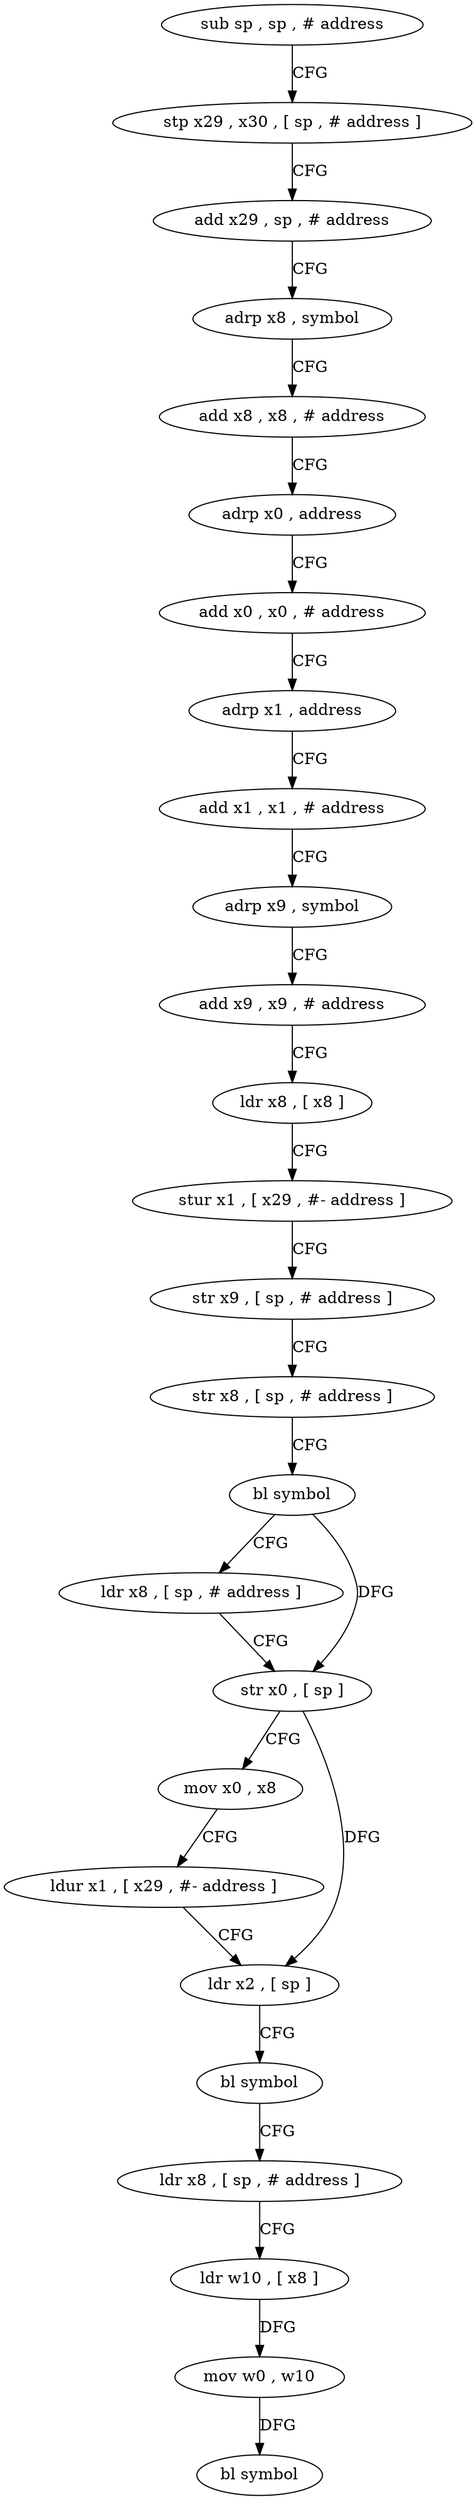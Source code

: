 digraph "func" {
"4309476" [label = "sub sp , sp , # address" ]
"4309480" [label = "stp x29 , x30 , [ sp , # address ]" ]
"4309484" [label = "add x29 , sp , # address" ]
"4309488" [label = "adrp x8 , symbol" ]
"4309492" [label = "add x8 , x8 , # address" ]
"4309496" [label = "adrp x0 , address" ]
"4309500" [label = "add x0 , x0 , # address" ]
"4309504" [label = "adrp x1 , address" ]
"4309508" [label = "add x1 , x1 , # address" ]
"4309512" [label = "adrp x9 , symbol" ]
"4309516" [label = "add x9 , x9 , # address" ]
"4309520" [label = "ldr x8 , [ x8 ]" ]
"4309524" [label = "stur x1 , [ x29 , #- address ]" ]
"4309528" [label = "str x9 , [ sp , # address ]" ]
"4309532" [label = "str x8 , [ sp , # address ]" ]
"4309536" [label = "bl symbol" ]
"4309540" [label = "ldr x8 , [ sp , # address ]" ]
"4309544" [label = "str x0 , [ sp ]" ]
"4309548" [label = "mov x0 , x8" ]
"4309552" [label = "ldur x1 , [ x29 , #- address ]" ]
"4309556" [label = "ldr x2 , [ sp ]" ]
"4309560" [label = "bl symbol" ]
"4309564" [label = "ldr x8 , [ sp , # address ]" ]
"4309568" [label = "ldr w10 , [ x8 ]" ]
"4309572" [label = "mov w0 , w10" ]
"4309576" [label = "bl symbol" ]
"4309476" -> "4309480" [ label = "CFG" ]
"4309480" -> "4309484" [ label = "CFG" ]
"4309484" -> "4309488" [ label = "CFG" ]
"4309488" -> "4309492" [ label = "CFG" ]
"4309492" -> "4309496" [ label = "CFG" ]
"4309496" -> "4309500" [ label = "CFG" ]
"4309500" -> "4309504" [ label = "CFG" ]
"4309504" -> "4309508" [ label = "CFG" ]
"4309508" -> "4309512" [ label = "CFG" ]
"4309512" -> "4309516" [ label = "CFG" ]
"4309516" -> "4309520" [ label = "CFG" ]
"4309520" -> "4309524" [ label = "CFG" ]
"4309524" -> "4309528" [ label = "CFG" ]
"4309528" -> "4309532" [ label = "CFG" ]
"4309532" -> "4309536" [ label = "CFG" ]
"4309536" -> "4309540" [ label = "CFG" ]
"4309536" -> "4309544" [ label = "DFG" ]
"4309540" -> "4309544" [ label = "CFG" ]
"4309544" -> "4309548" [ label = "CFG" ]
"4309544" -> "4309556" [ label = "DFG" ]
"4309548" -> "4309552" [ label = "CFG" ]
"4309552" -> "4309556" [ label = "CFG" ]
"4309556" -> "4309560" [ label = "CFG" ]
"4309560" -> "4309564" [ label = "CFG" ]
"4309564" -> "4309568" [ label = "CFG" ]
"4309568" -> "4309572" [ label = "DFG" ]
"4309572" -> "4309576" [ label = "DFG" ]
}
